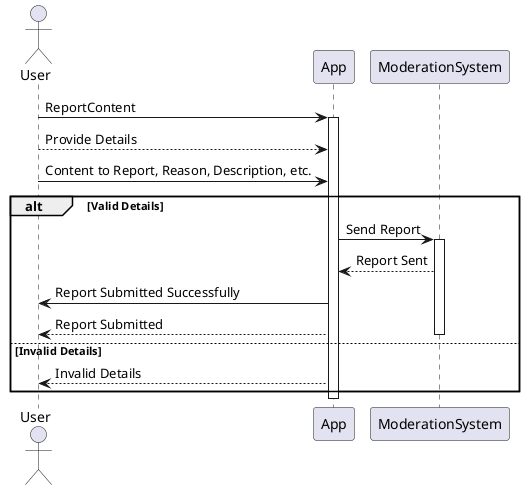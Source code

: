 @startuml ReportContentSequence
actor User
User -> App: ReportContent
activate App

User --> App: Provide Details
User -> App: Content to Report, Reason, Description, etc.

alt Valid Details
    App -> ModerationSystem: Send Report
    activate ModerationSystem
    App <-- ModerationSystem: Report Sent
    App -> User: Report Submitted Successfully
    User <-- App: Report Submitted
    deactivate ModerationSystem
else Invalid Details
    App --> User: Invalid Details
end

deactivate App
@enduml